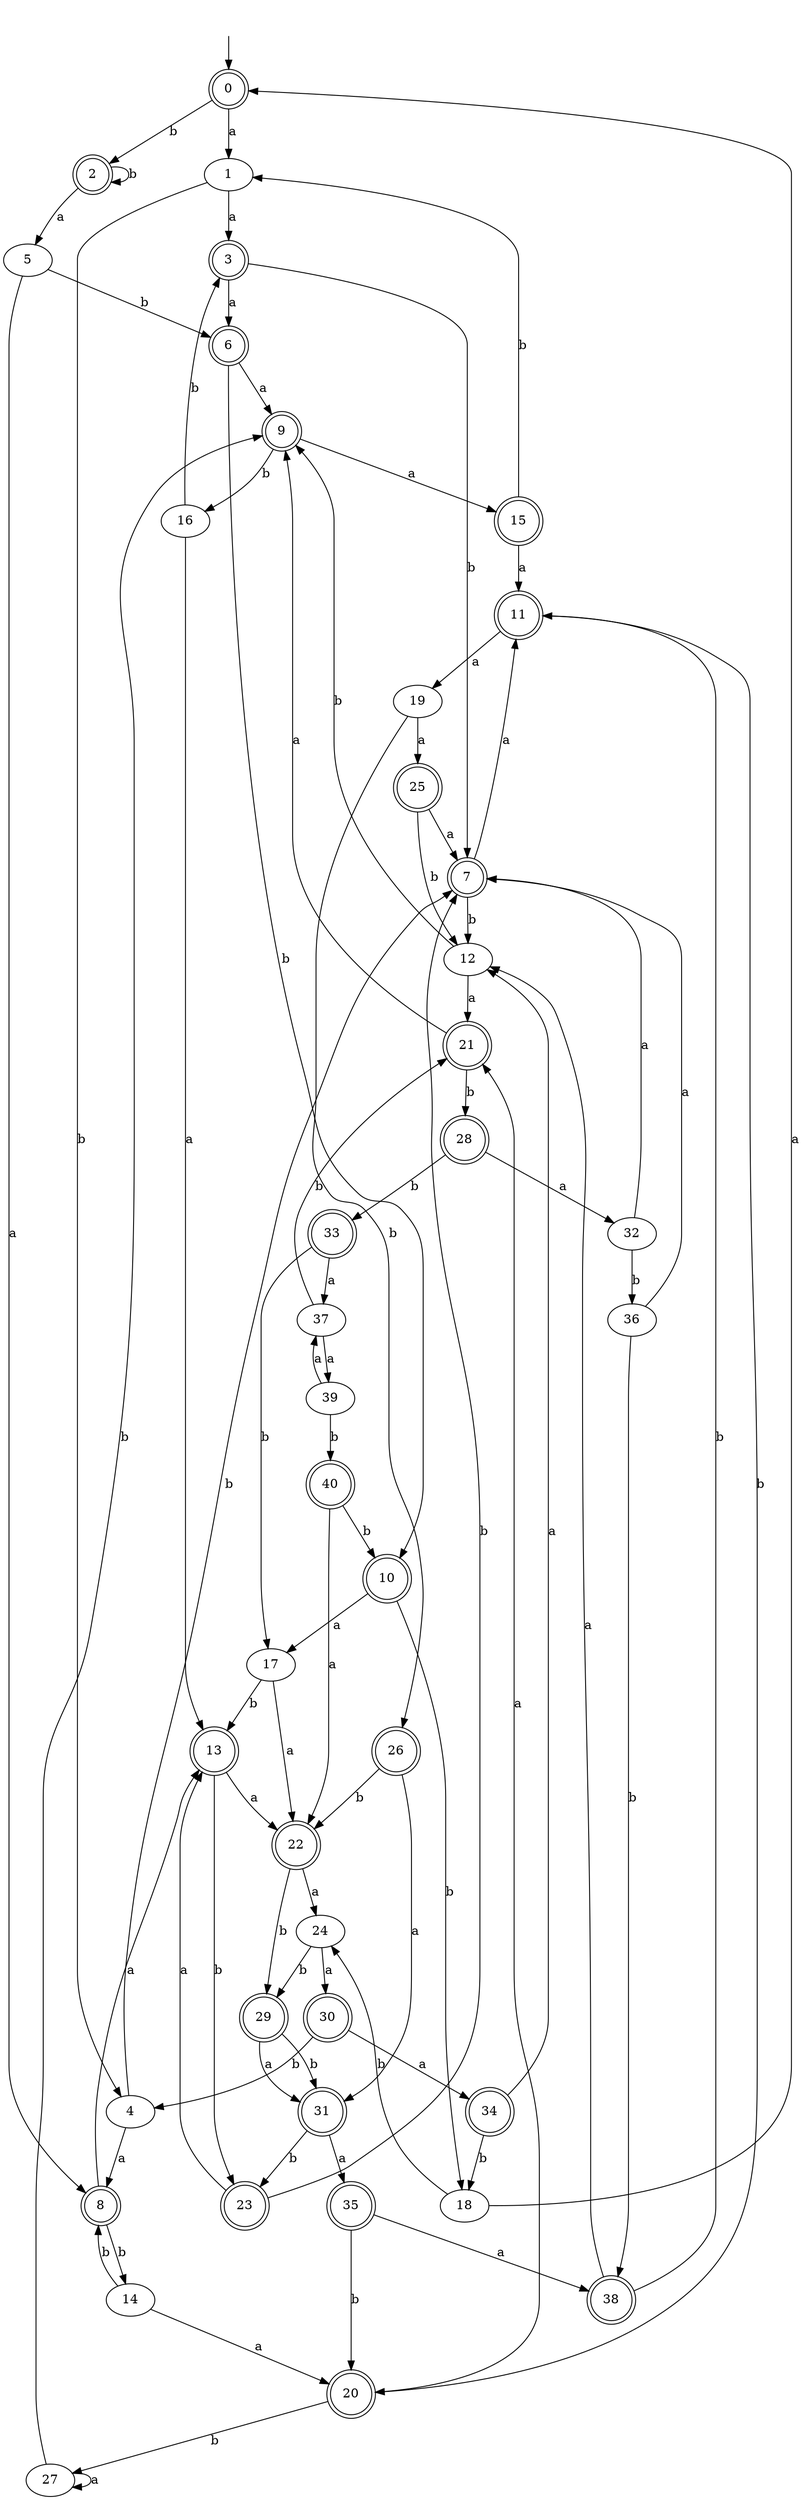 digraph RandomDFA {
  __start0 [label="", shape=none];
  __start0 -> 0 [label=""];
  0 [shape=circle] [shape=doublecircle]
  0 -> 1 [label="a"]
  0 -> 2 [label="b"]
  1
  1 -> 3 [label="a"]
  1 -> 4 [label="b"]
  2 [shape=doublecircle]
  2 -> 5 [label="a"]
  2 -> 2 [label="b"]
  3 [shape=doublecircle]
  3 -> 6 [label="a"]
  3 -> 7 [label="b"]
  4
  4 -> 8 [label="a"]
  4 -> 7 [label="b"]
  5
  5 -> 8 [label="a"]
  5 -> 6 [label="b"]
  6 [shape=doublecircle]
  6 -> 9 [label="a"]
  6 -> 10 [label="b"]
  7 [shape=doublecircle]
  7 -> 11 [label="a"]
  7 -> 12 [label="b"]
  8 [shape=doublecircle]
  8 -> 13 [label="a"]
  8 -> 14 [label="b"]
  9 [shape=doublecircle]
  9 -> 15 [label="a"]
  9 -> 16 [label="b"]
  10 [shape=doublecircle]
  10 -> 17 [label="a"]
  10 -> 18 [label="b"]
  11 [shape=doublecircle]
  11 -> 19 [label="a"]
  11 -> 20 [label="b"]
  12
  12 -> 21 [label="a"]
  12 -> 9 [label="b"]
  13 [shape=doublecircle]
  13 -> 22 [label="a"]
  13 -> 23 [label="b"]
  14
  14 -> 20 [label="a"]
  14 -> 8 [label="b"]
  15 [shape=doublecircle]
  15 -> 11 [label="a"]
  15 -> 1 [label="b"]
  16
  16 -> 13 [label="a"]
  16 -> 3 [label="b"]
  17
  17 -> 22 [label="a"]
  17 -> 13 [label="b"]
  18
  18 -> 0 [label="a"]
  18 -> 24 [label="b"]
  19
  19 -> 25 [label="a"]
  19 -> 26 [label="b"]
  20 [shape=doublecircle]
  20 -> 21 [label="a"]
  20 -> 27 [label="b"]
  21 [shape=doublecircle]
  21 -> 9 [label="a"]
  21 -> 28 [label="b"]
  22 [shape=doublecircle]
  22 -> 24 [label="a"]
  22 -> 29 [label="b"]
  23 [shape=doublecircle]
  23 -> 13 [label="a"]
  23 -> 7 [label="b"]
  24
  24 -> 30 [label="a"]
  24 -> 29 [label="b"]
  25 [shape=doublecircle]
  25 -> 7 [label="a"]
  25 -> 12 [label="b"]
  26 [shape=doublecircle]
  26 -> 31 [label="a"]
  26 -> 22 [label="b"]
  27
  27 -> 27 [label="a"]
  27 -> 9 [label="b"]
  28 [shape=doublecircle]
  28 -> 32 [label="a"]
  28 -> 33 [label="b"]
  29 [shape=doublecircle]
  29 -> 31 [label="a"]
  29 -> 31 [label="b"]
  30 [shape=doublecircle]
  30 -> 34 [label="a"]
  30 -> 4 [label="b"]
  31 [shape=doublecircle]
  31 -> 35 [label="a"]
  31 -> 23 [label="b"]
  32
  32 -> 7 [label="a"]
  32 -> 36 [label="b"]
  33 [shape=doublecircle]
  33 -> 37 [label="a"]
  33 -> 17 [label="b"]
  34 [shape=doublecircle]
  34 -> 12 [label="a"]
  34 -> 18 [label="b"]
  35 [shape=doublecircle]
  35 -> 38 [label="a"]
  35 -> 20 [label="b"]
  36
  36 -> 7 [label="a"]
  36 -> 38 [label="b"]
  37
  37 -> 39 [label="a"]
  37 -> 21 [label="b"]
  38 [shape=doublecircle]
  38 -> 12 [label="a"]
  38 -> 11 [label="b"]
  39
  39 -> 37 [label="a"]
  39 -> 40 [label="b"]
  40 [shape=doublecircle]
  40 -> 22 [label="a"]
  40 -> 10 [label="b"]
}
